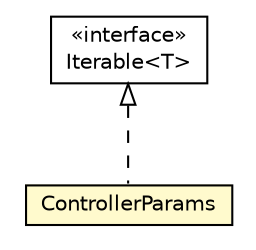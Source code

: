 #!/usr/local/bin/dot
#
# Class diagram 
# Generated by UMLGraph version R5_6-24-gf6e263 (http://www.umlgraph.org/)
#

digraph G {
	edge [fontname="Helvetica",fontsize=10,labelfontname="Helvetica",labelfontsize=10];
	node [fontname="Helvetica",fontsize=10,shape=plaintext];
	nodesep=0.25;
	ranksep=0.5;
	// org.qiweb.api.routes.ControllerParams
	c9141 [label=<<table title="org.qiweb.api.routes.ControllerParams" border="0" cellborder="1" cellspacing="0" cellpadding="2" port="p" bgcolor="lemonChiffon" href="./ControllerParams.html">
		<tr><td><table border="0" cellspacing="0" cellpadding="1">
<tr><td align="center" balign="center"> ControllerParams </td></tr>
		</table></td></tr>
		</table>>, URL="./ControllerParams.html", fontname="Helvetica", fontcolor="black", fontsize=10.0];
	//org.qiweb.api.routes.ControllerParams implements java.lang.Iterable<T>
	c9253:p -> c9141:p [dir=back,arrowtail=empty,style=dashed];
	// java.lang.Iterable<T>
	c9253 [label=<<table title="java.lang.Iterable" border="0" cellborder="1" cellspacing="0" cellpadding="2" port="p" href="http://docs.oracle.com/javase/8/docs/api/java/lang/Iterable.html">
		<tr><td><table border="0" cellspacing="0" cellpadding="1">
<tr><td align="center" balign="center"> &#171;interface&#187; </td></tr>
<tr><td align="center" balign="center"> Iterable&lt;T&gt; </td></tr>
		</table></td></tr>
		</table>>, URL="http://docs.oracle.com/javase/8/docs/api/java/lang/Iterable.html", fontname="Helvetica", fontcolor="black", fontsize=10.0];
}

